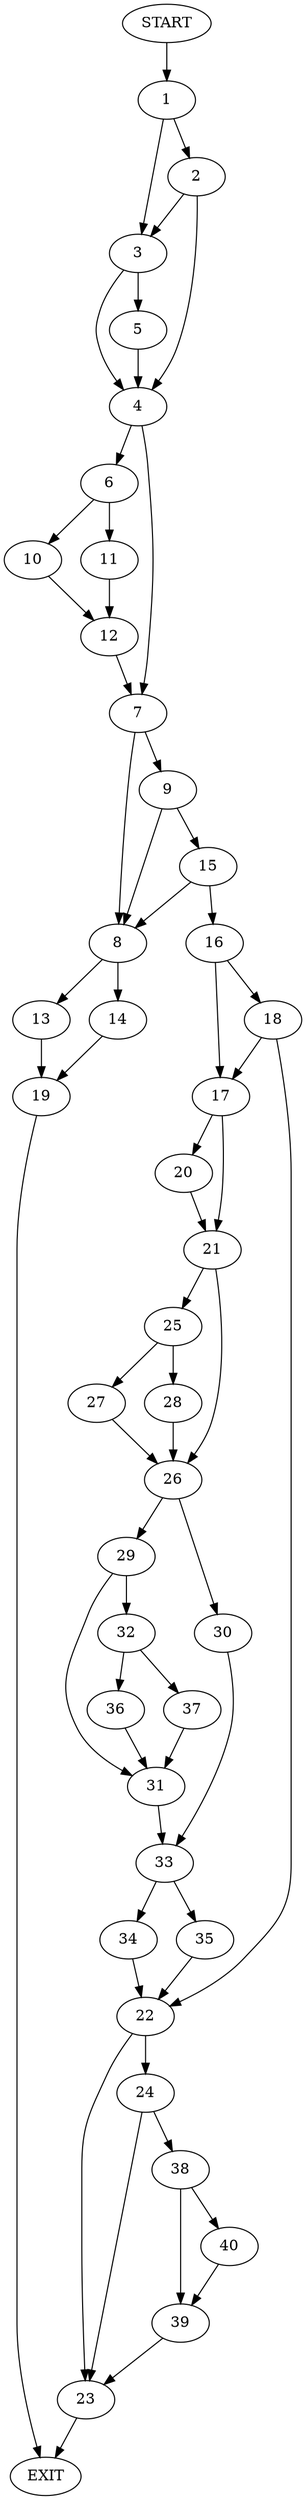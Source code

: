 digraph {
0 [label="START"]
41 [label="EXIT"]
0 -> 1
1 -> 2
1 -> 3
2 -> 4
2 -> 3
3 -> 4
3 -> 5
4 -> 6
4 -> 7
5 -> 4
7 -> 8
7 -> 9
6 -> 10
6 -> 11
11 -> 12
10 -> 12
12 -> 7
8 -> 13
8 -> 14
9 -> 8
9 -> 15
15 -> 8
15 -> 16
16 -> 17
16 -> 18
14 -> 19
13 -> 19
19 -> 41
17 -> 20
17 -> 21
18 -> 22
18 -> 17
22 -> 23
22 -> 24
20 -> 21
21 -> 25
21 -> 26
25 -> 27
25 -> 28
26 -> 29
26 -> 30
28 -> 26
27 -> 26
29 -> 31
29 -> 32
30 -> 33
33 -> 34
33 -> 35
31 -> 33
32 -> 36
32 -> 37
36 -> 31
37 -> 31
34 -> 22
35 -> 22
24 -> 38
24 -> 23
23 -> 41
38 -> 39
38 -> 40
40 -> 39
39 -> 23
}

